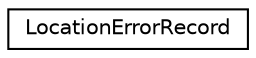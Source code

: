digraph "Graphical Class Hierarchy"
{
 // LATEX_PDF_SIZE
  edge [fontname="Helvetica",fontsize="10",labelfontname="Helvetica",labelfontsize="10"];
  node [fontname="Helvetica",fontsize="10",shape=record];
  rankdir="LR";
  Node0 [label="LocationErrorRecord",height=0.2,width=0.4,color="black", fillcolor="white", style="filled",URL="$classmoja_1_1modules_1_1cbm_1_1LocationErrorRecord.html",tooltip=" "];
}
